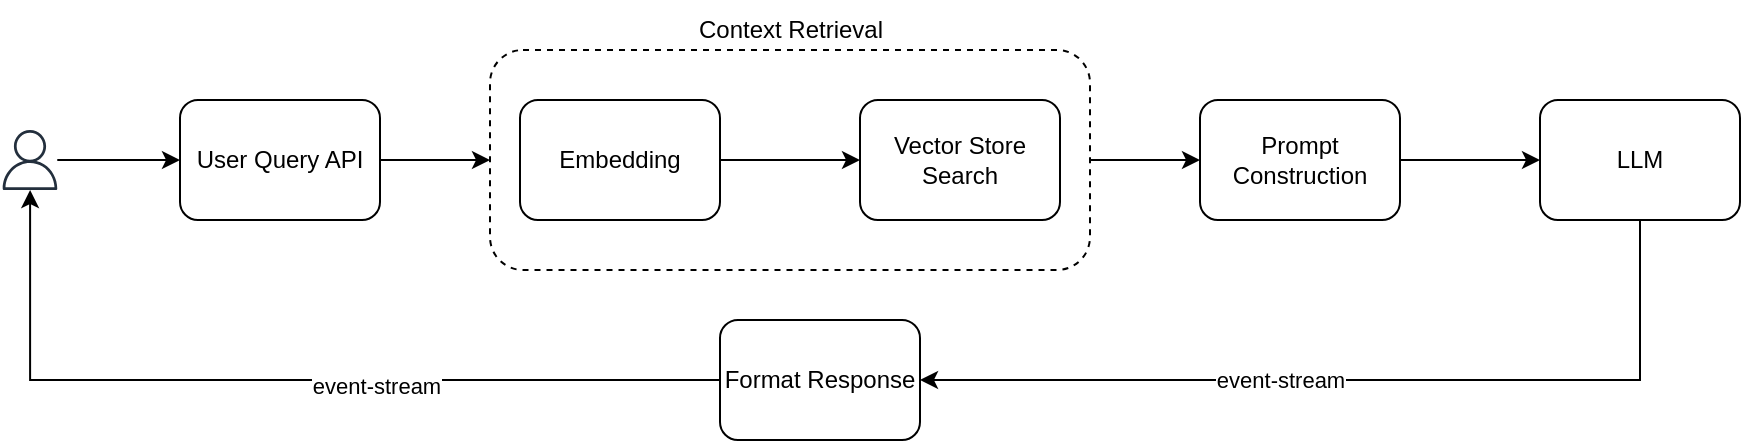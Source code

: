 <mxfile version="26.2.12">
  <diagram name="Page-1" id="aC0QLlncvfHD74hKhl9t">
    <mxGraphModel dx="1228" dy="661" grid="1" gridSize="10" guides="1" tooltips="1" connect="1" arrows="1" fold="1" page="1" pageScale="1" pageWidth="850" pageHeight="1100" math="0" shadow="0">
      <root>
        <mxCell id="0" />
        <mxCell id="1" parent="0" />
        <mxCell id="r-FI9sSgYMsOw1SAUbAI-37" style="edgeStyle=orthogonalEdgeStyle;rounded=0;orthogonalLoop=1;jettySize=auto;html=1;entryX=0;entryY=0.5;entryDx=0;entryDy=0;" edge="1" parent="1" source="r-FI9sSgYMsOw1SAUbAI-35" target="r-FI9sSgYMsOw1SAUbAI-9">
          <mxGeometry relative="1" as="geometry" />
        </mxCell>
        <mxCell id="r-FI9sSgYMsOw1SAUbAI-35" value="" style="rounded=1;whiteSpace=wrap;html=1;fillStyle=auto;dashed=1;" vertex="1" parent="1">
          <mxGeometry x="275" y="205" width="300" height="110" as="geometry" />
        </mxCell>
        <mxCell id="r-FI9sSgYMsOw1SAUbAI-36" style="edgeStyle=orthogonalEdgeStyle;rounded=0;orthogonalLoop=1;jettySize=auto;html=1;entryX=0;entryY=0.5;entryDx=0;entryDy=0;" edge="1" parent="1" source="r-FI9sSgYMsOw1SAUbAI-6" target="r-FI9sSgYMsOw1SAUbAI-35">
          <mxGeometry relative="1" as="geometry" />
        </mxCell>
        <mxCell id="r-FI9sSgYMsOw1SAUbAI-6" value="User Query API" style="rounded=1;whiteSpace=wrap;html=1;" vertex="1" parent="1">
          <mxGeometry x="120" y="230" width="100" height="60" as="geometry" />
        </mxCell>
        <mxCell id="r-FI9sSgYMsOw1SAUbAI-28" style="edgeStyle=orthogonalEdgeStyle;rounded=0;orthogonalLoop=1;jettySize=auto;html=1;entryX=0;entryY=0.5;entryDx=0;entryDy=0;" edge="1" parent="1" source="r-FI9sSgYMsOw1SAUbAI-7" target="r-FI9sSgYMsOw1SAUbAI-8">
          <mxGeometry relative="1" as="geometry" />
        </mxCell>
        <mxCell id="r-FI9sSgYMsOw1SAUbAI-7" value="Embedding" style="rounded=1;whiteSpace=wrap;html=1;" vertex="1" parent="1">
          <mxGeometry x="290" y="230" width="100" height="60" as="geometry" />
        </mxCell>
        <mxCell id="r-FI9sSgYMsOw1SAUbAI-8" value="Vector Store Search" style="rounded=1;whiteSpace=wrap;html=1;" vertex="1" parent="1">
          <mxGeometry x="460" y="230" width="100" height="60" as="geometry" />
        </mxCell>
        <mxCell id="r-FI9sSgYMsOw1SAUbAI-30" style="edgeStyle=orthogonalEdgeStyle;rounded=0;orthogonalLoop=1;jettySize=auto;html=1;entryX=0;entryY=0.5;entryDx=0;entryDy=0;" edge="1" parent="1" source="r-FI9sSgYMsOw1SAUbAI-9" target="r-FI9sSgYMsOw1SAUbAI-10">
          <mxGeometry relative="1" as="geometry" />
        </mxCell>
        <mxCell id="r-FI9sSgYMsOw1SAUbAI-9" value="Prompt Construction" style="rounded=1;whiteSpace=wrap;html=1;" vertex="1" parent="1">
          <mxGeometry x="630" y="230" width="100" height="60" as="geometry" />
        </mxCell>
        <mxCell id="r-FI9sSgYMsOw1SAUbAI-38" style="edgeStyle=orthogonalEdgeStyle;rounded=0;orthogonalLoop=1;jettySize=auto;html=1;entryX=1;entryY=0.5;entryDx=0;entryDy=0;" edge="1" parent="1" source="r-FI9sSgYMsOw1SAUbAI-10" target="r-FI9sSgYMsOw1SAUbAI-12">
          <mxGeometry relative="1" as="geometry">
            <Array as="points">
              <mxPoint x="850" y="370" />
            </Array>
          </mxGeometry>
        </mxCell>
        <mxCell id="r-FI9sSgYMsOw1SAUbAI-42" value="event-stream" style="edgeLabel;html=1;align=center;verticalAlign=middle;resizable=0;points=[];" vertex="1" connectable="0" parent="r-FI9sSgYMsOw1SAUbAI-38">
          <mxGeometry x="0.182" y="1" relative="1" as="geometry">
            <mxPoint y="-1" as="offset" />
          </mxGeometry>
        </mxCell>
        <mxCell id="r-FI9sSgYMsOw1SAUbAI-10" value="LLM" style="rounded=1;whiteSpace=wrap;html=1;" vertex="1" parent="1">
          <mxGeometry x="800" y="230" width="100" height="60" as="geometry" />
        </mxCell>
        <mxCell id="r-FI9sSgYMsOw1SAUbAI-20" style="edgeStyle=orthogonalEdgeStyle;rounded=0;orthogonalLoop=1;jettySize=auto;html=1;entryX=0;entryY=0.5;entryDx=0;entryDy=0;" edge="1" parent="1" source="r-FI9sSgYMsOw1SAUbAI-19" target="r-FI9sSgYMsOw1SAUbAI-6">
          <mxGeometry relative="1" as="geometry" />
        </mxCell>
        <mxCell id="r-FI9sSgYMsOw1SAUbAI-19" value="" style="sketch=0;outlineConnect=0;fontColor=#232F3E;gradientColor=none;fillColor=#232F3D;strokeColor=none;dashed=0;verticalLabelPosition=bottom;verticalAlign=top;align=center;html=1;fontSize=12;fontStyle=0;aspect=fixed;pointerEvents=1;shape=mxgraph.aws4.user;" vertex="1" parent="1">
          <mxGeometry x="30" y="245" width="30" height="30" as="geometry" />
        </mxCell>
        <mxCell id="r-FI9sSgYMsOw1SAUbAI-39" style="edgeStyle=orthogonalEdgeStyle;rounded=0;orthogonalLoop=1;jettySize=auto;html=1;" edge="1" parent="1" source="r-FI9sSgYMsOw1SAUbAI-12" target="r-FI9sSgYMsOw1SAUbAI-19">
          <mxGeometry relative="1" as="geometry" />
        </mxCell>
        <mxCell id="r-FI9sSgYMsOw1SAUbAI-40" value="event-stream" style="edgeLabel;html=1;align=center;verticalAlign=middle;resizable=0;points=[];" vertex="1" connectable="0" parent="r-FI9sSgYMsOw1SAUbAI-39">
          <mxGeometry x="-0.219" y="3" relative="1" as="geometry">
            <mxPoint as="offset" />
          </mxGeometry>
        </mxCell>
        <mxCell id="r-FI9sSgYMsOw1SAUbAI-12" value="Format Response" style="rounded=1;whiteSpace=wrap;html=1;" vertex="1" parent="1">
          <mxGeometry x="390" y="340" width="100" height="60" as="geometry" />
        </mxCell>
        <mxCell id="r-FI9sSgYMsOw1SAUbAI-43" value="Context Retrieval" style="text;html=1;align=center;verticalAlign=middle;resizable=0;points=[];autosize=1;strokeColor=none;fillColor=none;" vertex="1" parent="1">
          <mxGeometry x="365" y="180" width="120" height="30" as="geometry" />
        </mxCell>
      </root>
    </mxGraphModel>
  </diagram>
</mxfile>
